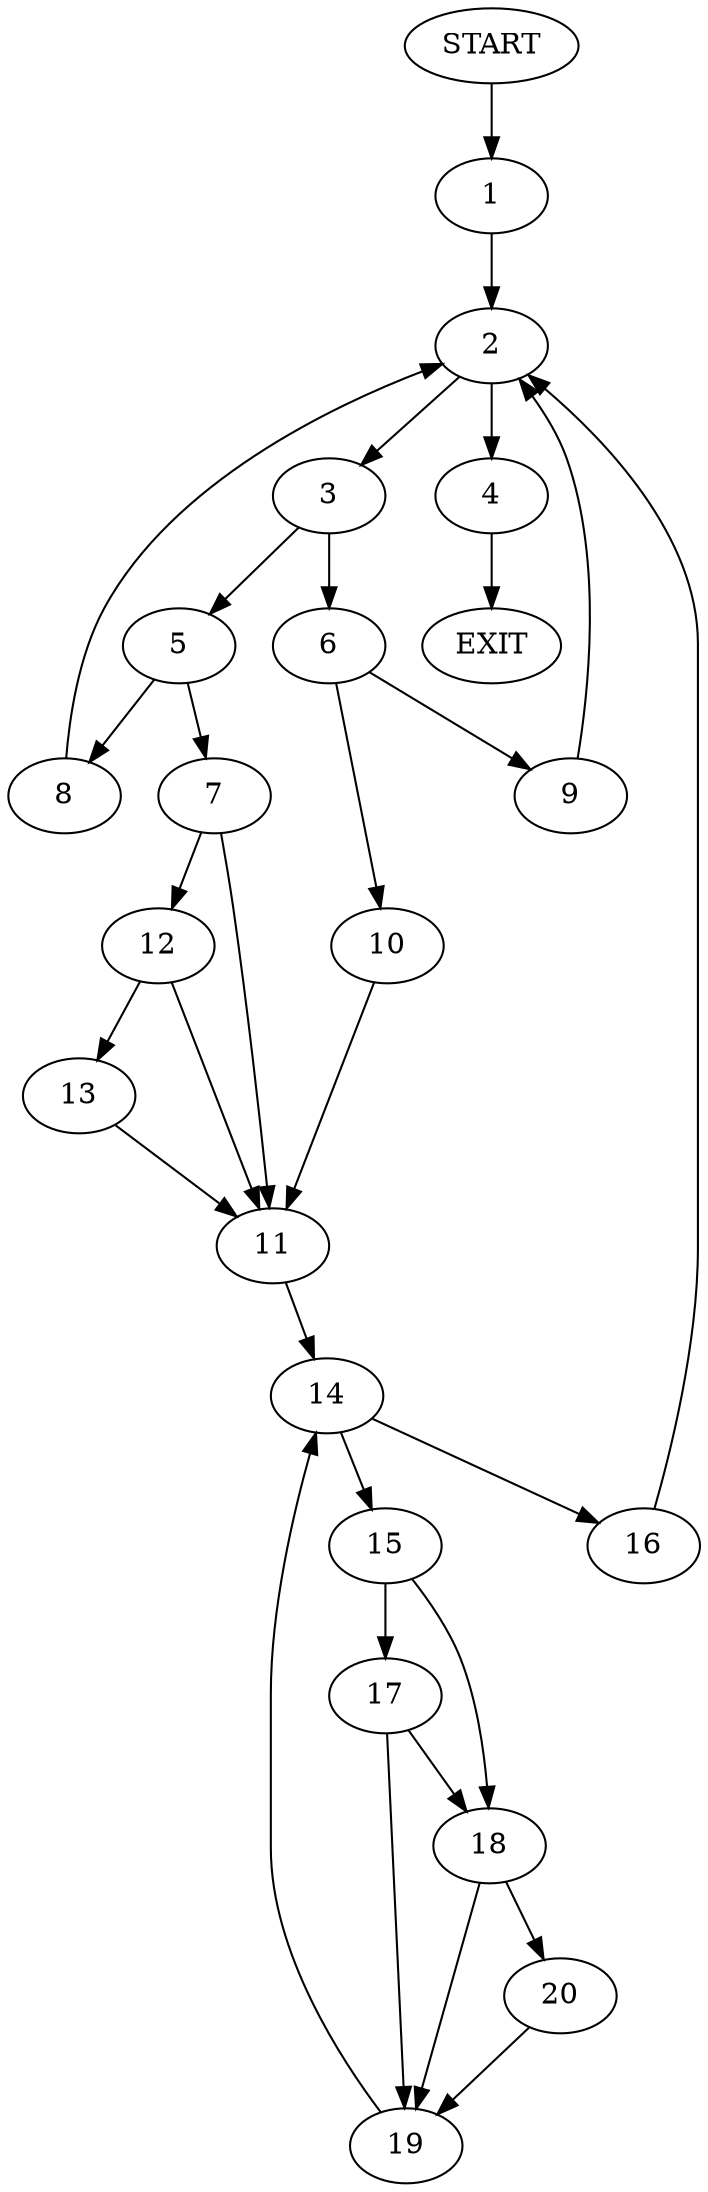 digraph {
0 [label="START"]
21 [label="EXIT"]
0 -> 1
1 -> 2
2 -> 3
2 -> 4
4 -> 21
3 -> 5
3 -> 6
5 -> 7
5 -> 8
6 -> 9
6 -> 10
7 -> 11
7 -> 12
8 -> 2
12 -> 13
12 -> 11
11 -> 14
13 -> 11
9 -> 2
10 -> 11
14 -> 15
14 -> 16
16 -> 2
15 -> 17
15 -> 18
17 -> 19
17 -> 18
18 -> 19
18 -> 20
19 -> 14
20 -> 19
}
